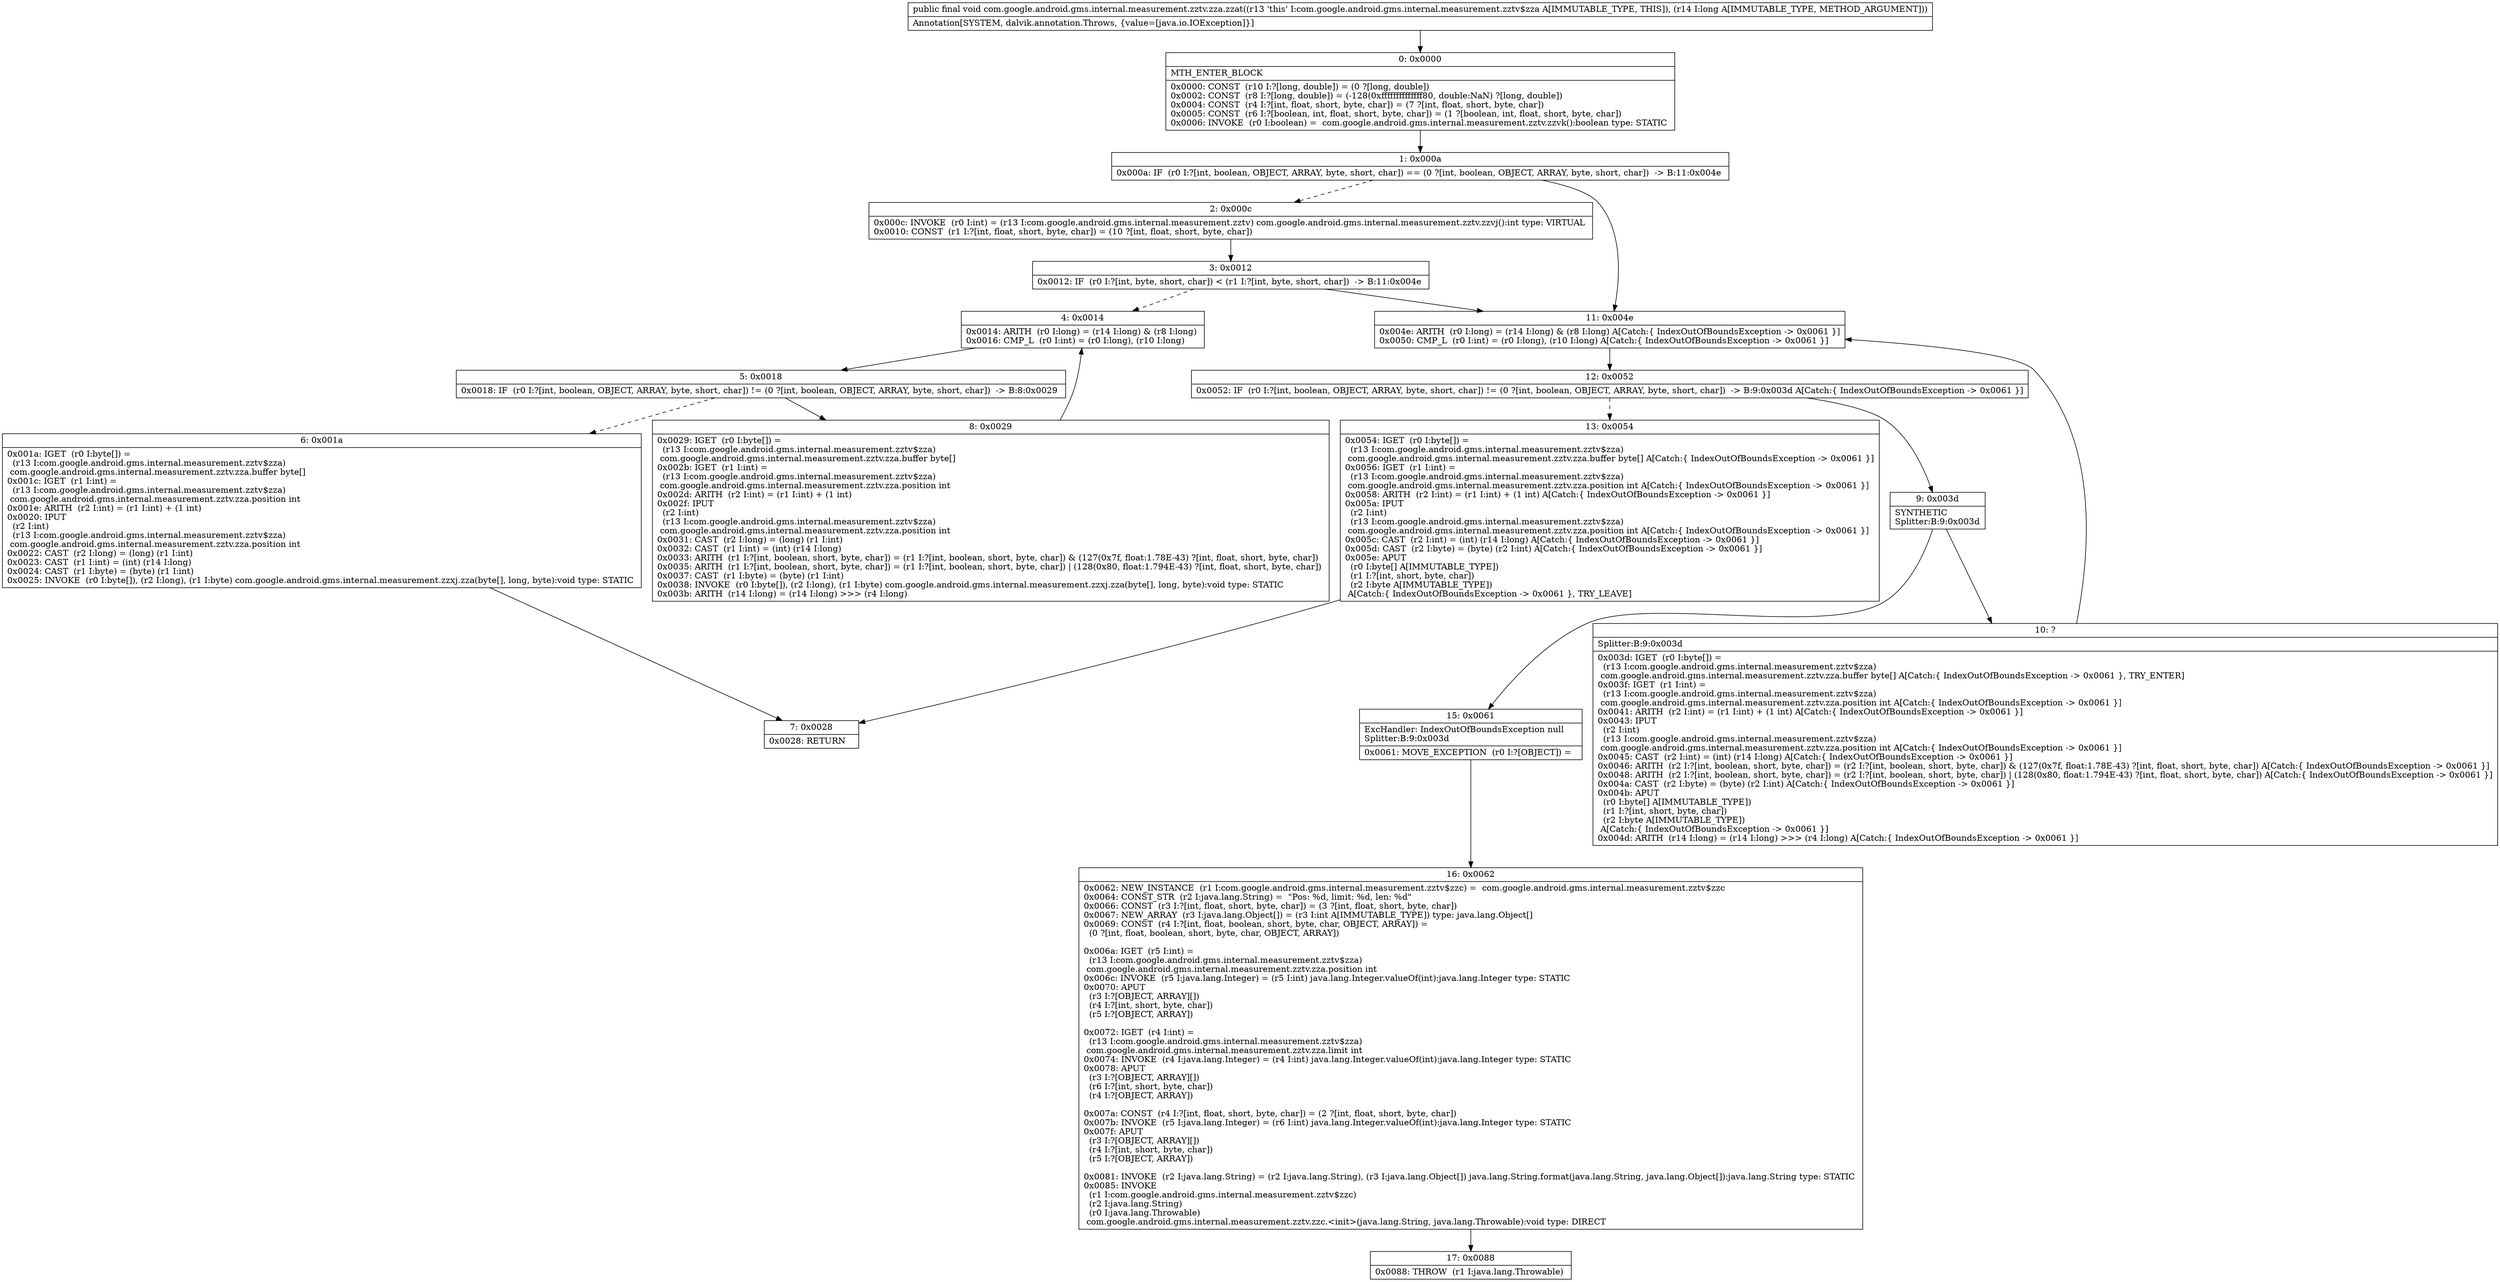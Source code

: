digraph "CFG forcom.google.android.gms.internal.measurement.zztv.zza.zzat(J)V" {
Node_0 [shape=record,label="{0\:\ 0x0000|MTH_ENTER_BLOCK\l|0x0000: CONST  (r10 I:?[long, double]) = (0 ?[long, double]) \l0x0002: CONST  (r8 I:?[long, double]) = (\-128(0xffffffffffffff80, double:NaN) ?[long, double]) \l0x0004: CONST  (r4 I:?[int, float, short, byte, char]) = (7 ?[int, float, short, byte, char]) \l0x0005: CONST  (r6 I:?[boolean, int, float, short, byte, char]) = (1 ?[boolean, int, float, short, byte, char]) \l0x0006: INVOKE  (r0 I:boolean) =  com.google.android.gms.internal.measurement.zztv.zzvk():boolean type: STATIC \l}"];
Node_1 [shape=record,label="{1\:\ 0x000a|0x000a: IF  (r0 I:?[int, boolean, OBJECT, ARRAY, byte, short, char]) == (0 ?[int, boolean, OBJECT, ARRAY, byte, short, char])  \-\> B:11:0x004e \l}"];
Node_2 [shape=record,label="{2\:\ 0x000c|0x000c: INVOKE  (r0 I:int) = (r13 I:com.google.android.gms.internal.measurement.zztv) com.google.android.gms.internal.measurement.zztv.zzvj():int type: VIRTUAL \l0x0010: CONST  (r1 I:?[int, float, short, byte, char]) = (10 ?[int, float, short, byte, char]) \l}"];
Node_3 [shape=record,label="{3\:\ 0x0012|0x0012: IF  (r0 I:?[int, byte, short, char]) \< (r1 I:?[int, byte, short, char])  \-\> B:11:0x004e \l}"];
Node_4 [shape=record,label="{4\:\ 0x0014|0x0014: ARITH  (r0 I:long) = (r14 I:long) & (r8 I:long) \l0x0016: CMP_L  (r0 I:int) = (r0 I:long), (r10 I:long) \l}"];
Node_5 [shape=record,label="{5\:\ 0x0018|0x0018: IF  (r0 I:?[int, boolean, OBJECT, ARRAY, byte, short, char]) != (0 ?[int, boolean, OBJECT, ARRAY, byte, short, char])  \-\> B:8:0x0029 \l}"];
Node_6 [shape=record,label="{6\:\ 0x001a|0x001a: IGET  (r0 I:byte[]) = \l  (r13 I:com.google.android.gms.internal.measurement.zztv$zza)\l com.google.android.gms.internal.measurement.zztv.zza.buffer byte[] \l0x001c: IGET  (r1 I:int) = \l  (r13 I:com.google.android.gms.internal.measurement.zztv$zza)\l com.google.android.gms.internal.measurement.zztv.zza.position int \l0x001e: ARITH  (r2 I:int) = (r1 I:int) + (1 int) \l0x0020: IPUT  \l  (r2 I:int)\l  (r13 I:com.google.android.gms.internal.measurement.zztv$zza)\l com.google.android.gms.internal.measurement.zztv.zza.position int \l0x0022: CAST  (r2 I:long) = (long) (r1 I:int) \l0x0023: CAST  (r1 I:int) = (int) (r14 I:long) \l0x0024: CAST  (r1 I:byte) = (byte) (r1 I:int) \l0x0025: INVOKE  (r0 I:byte[]), (r2 I:long), (r1 I:byte) com.google.android.gms.internal.measurement.zzxj.zza(byte[], long, byte):void type: STATIC \l}"];
Node_7 [shape=record,label="{7\:\ 0x0028|0x0028: RETURN   \l}"];
Node_8 [shape=record,label="{8\:\ 0x0029|0x0029: IGET  (r0 I:byte[]) = \l  (r13 I:com.google.android.gms.internal.measurement.zztv$zza)\l com.google.android.gms.internal.measurement.zztv.zza.buffer byte[] \l0x002b: IGET  (r1 I:int) = \l  (r13 I:com.google.android.gms.internal.measurement.zztv$zza)\l com.google.android.gms.internal.measurement.zztv.zza.position int \l0x002d: ARITH  (r2 I:int) = (r1 I:int) + (1 int) \l0x002f: IPUT  \l  (r2 I:int)\l  (r13 I:com.google.android.gms.internal.measurement.zztv$zza)\l com.google.android.gms.internal.measurement.zztv.zza.position int \l0x0031: CAST  (r2 I:long) = (long) (r1 I:int) \l0x0032: CAST  (r1 I:int) = (int) (r14 I:long) \l0x0033: ARITH  (r1 I:?[int, boolean, short, byte, char]) = (r1 I:?[int, boolean, short, byte, char]) & (127(0x7f, float:1.78E\-43) ?[int, float, short, byte, char]) \l0x0035: ARITH  (r1 I:?[int, boolean, short, byte, char]) = (r1 I:?[int, boolean, short, byte, char]) \| (128(0x80, float:1.794E\-43) ?[int, float, short, byte, char]) \l0x0037: CAST  (r1 I:byte) = (byte) (r1 I:int) \l0x0038: INVOKE  (r0 I:byte[]), (r2 I:long), (r1 I:byte) com.google.android.gms.internal.measurement.zzxj.zza(byte[], long, byte):void type: STATIC \l0x003b: ARITH  (r14 I:long) = (r14 I:long) \>\>\> (r4 I:long) \l}"];
Node_9 [shape=record,label="{9\:\ 0x003d|SYNTHETIC\lSplitter:B:9:0x003d\l}"];
Node_10 [shape=record,label="{10\:\ ?|Splitter:B:9:0x003d\l|0x003d: IGET  (r0 I:byte[]) = \l  (r13 I:com.google.android.gms.internal.measurement.zztv$zza)\l com.google.android.gms.internal.measurement.zztv.zza.buffer byte[] A[Catch:\{ IndexOutOfBoundsException \-\> 0x0061 \}, TRY_ENTER]\l0x003f: IGET  (r1 I:int) = \l  (r13 I:com.google.android.gms.internal.measurement.zztv$zza)\l com.google.android.gms.internal.measurement.zztv.zza.position int A[Catch:\{ IndexOutOfBoundsException \-\> 0x0061 \}]\l0x0041: ARITH  (r2 I:int) = (r1 I:int) + (1 int) A[Catch:\{ IndexOutOfBoundsException \-\> 0x0061 \}]\l0x0043: IPUT  \l  (r2 I:int)\l  (r13 I:com.google.android.gms.internal.measurement.zztv$zza)\l com.google.android.gms.internal.measurement.zztv.zza.position int A[Catch:\{ IndexOutOfBoundsException \-\> 0x0061 \}]\l0x0045: CAST  (r2 I:int) = (int) (r14 I:long) A[Catch:\{ IndexOutOfBoundsException \-\> 0x0061 \}]\l0x0046: ARITH  (r2 I:?[int, boolean, short, byte, char]) = (r2 I:?[int, boolean, short, byte, char]) & (127(0x7f, float:1.78E\-43) ?[int, float, short, byte, char]) A[Catch:\{ IndexOutOfBoundsException \-\> 0x0061 \}]\l0x0048: ARITH  (r2 I:?[int, boolean, short, byte, char]) = (r2 I:?[int, boolean, short, byte, char]) \| (128(0x80, float:1.794E\-43) ?[int, float, short, byte, char]) A[Catch:\{ IndexOutOfBoundsException \-\> 0x0061 \}]\l0x004a: CAST  (r2 I:byte) = (byte) (r2 I:int) A[Catch:\{ IndexOutOfBoundsException \-\> 0x0061 \}]\l0x004b: APUT  \l  (r0 I:byte[] A[IMMUTABLE_TYPE])\l  (r1 I:?[int, short, byte, char])\l  (r2 I:byte A[IMMUTABLE_TYPE])\l A[Catch:\{ IndexOutOfBoundsException \-\> 0x0061 \}]\l0x004d: ARITH  (r14 I:long) = (r14 I:long) \>\>\> (r4 I:long) A[Catch:\{ IndexOutOfBoundsException \-\> 0x0061 \}]\l}"];
Node_11 [shape=record,label="{11\:\ 0x004e|0x004e: ARITH  (r0 I:long) = (r14 I:long) & (r8 I:long) A[Catch:\{ IndexOutOfBoundsException \-\> 0x0061 \}]\l0x0050: CMP_L  (r0 I:int) = (r0 I:long), (r10 I:long) A[Catch:\{ IndexOutOfBoundsException \-\> 0x0061 \}]\l}"];
Node_12 [shape=record,label="{12\:\ 0x0052|0x0052: IF  (r0 I:?[int, boolean, OBJECT, ARRAY, byte, short, char]) != (0 ?[int, boolean, OBJECT, ARRAY, byte, short, char])  \-\> B:9:0x003d A[Catch:\{ IndexOutOfBoundsException \-\> 0x0061 \}]\l}"];
Node_13 [shape=record,label="{13\:\ 0x0054|0x0054: IGET  (r0 I:byte[]) = \l  (r13 I:com.google.android.gms.internal.measurement.zztv$zza)\l com.google.android.gms.internal.measurement.zztv.zza.buffer byte[] A[Catch:\{ IndexOutOfBoundsException \-\> 0x0061 \}]\l0x0056: IGET  (r1 I:int) = \l  (r13 I:com.google.android.gms.internal.measurement.zztv$zza)\l com.google.android.gms.internal.measurement.zztv.zza.position int A[Catch:\{ IndexOutOfBoundsException \-\> 0x0061 \}]\l0x0058: ARITH  (r2 I:int) = (r1 I:int) + (1 int) A[Catch:\{ IndexOutOfBoundsException \-\> 0x0061 \}]\l0x005a: IPUT  \l  (r2 I:int)\l  (r13 I:com.google.android.gms.internal.measurement.zztv$zza)\l com.google.android.gms.internal.measurement.zztv.zza.position int A[Catch:\{ IndexOutOfBoundsException \-\> 0x0061 \}]\l0x005c: CAST  (r2 I:int) = (int) (r14 I:long) A[Catch:\{ IndexOutOfBoundsException \-\> 0x0061 \}]\l0x005d: CAST  (r2 I:byte) = (byte) (r2 I:int) A[Catch:\{ IndexOutOfBoundsException \-\> 0x0061 \}]\l0x005e: APUT  \l  (r0 I:byte[] A[IMMUTABLE_TYPE])\l  (r1 I:?[int, short, byte, char])\l  (r2 I:byte A[IMMUTABLE_TYPE])\l A[Catch:\{ IndexOutOfBoundsException \-\> 0x0061 \}, TRY_LEAVE]\l}"];
Node_15 [shape=record,label="{15\:\ 0x0061|ExcHandler: IndexOutOfBoundsException null\lSplitter:B:9:0x003d\l|0x0061: MOVE_EXCEPTION  (r0 I:?[OBJECT]) =  \l}"];
Node_16 [shape=record,label="{16\:\ 0x0062|0x0062: NEW_INSTANCE  (r1 I:com.google.android.gms.internal.measurement.zztv$zzc) =  com.google.android.gms.internal.measurement.zztv$zzc \l0x0064: CONST_STR  (r2 I:java.lang.String) =  \"Pos: %d, limit: %d, len: %d\" \l0x0066: CONST  (r3 I:?[int, float, short, byte, char]) = (3 ?[int, float, short, byte, char]) \l0x0067: NEW_ARRAY  (r3 I:java.lang.Object[]) = (r3 I:int A[IMMUTABLE_TYPE]) type: java.lang.Object[] \l0x0069: CONST  (r4 I:?[int, float, boolean, short, byte, char, OBJECT, ARRAY]) = \l  (0 ?[int, float, boolean, short, byte, char, OBJECT, ARRAY])\l \l0x006a: IGET  (r5 I:int) = \l  (r13 I:com.google.android.gms.internal.measurement.zztv$zza)\l com.google.android.gms.internal.measurement.zztv.zza.position int \l0x006c: INVOKE  (r5 I:java.lang.Integer) = (r5 I:int) java.lang.Integer.valueOf(int):java.lang.Integer type: STATIC \l0x0070: APUT  \l  (r3 I:?[OBJECT, ARRAY][])\l  (r4 I:?[int, short, byte, char])\l  (r5 I:?[OBJECT, ARRAY])\l \l0x0072: IGET  (r4 I:int) = \l  (r13 I:com.google.android.gms.internal.measurement.zztv$zza)\l com.google.android.gms.internal.measurement.zztv.zza.limit int \l0x0074: INVOKE  (r4 I:java.lang.Integer) = (r4 I:int) java.lang.Integer.valueOf(int):java.lang.Integer type: STATIC \l0x0078: APUT  \l  (r3 I:?[OBJECT, ARRAY][])\l  (r6 I:?[int, short, byte, char])\l  (r4 I:?[OBJECT, ARRAY])\l \l0x007a: CONST  (r4 I:?[int, float, short, byte, char]) = (2 ?[int, float, short, byte, char]) \l0x007b: INVOKE  (r5 I:java.lang.Integer) = (r6 I:int) java.lang.Integer.valueOf(int):java.lang.Integer type: STATIC \l0x007f: APUT  \l  (r3 I:?[OBJECT, ARRAY][])\l  (r4 I:?[int, short, byte, char])\l  (r5 I:?[OBJECT, ARRAY])\l \l0x0081: INVOKE  (r2 I:java.lang.String) = (r2 I:java.lang.String), (r3 I:java.lang.Object[]) java.lang.String.format(java.lang.String, java.lang.Object[]):java.lang.String type: STATIC \l0x0085: INVOKE  \l  (r1 I:com.google.android.gms.internal.measurement.zztv$zzc)\l  (r2 I:java.lang.String)\l  (r0 I:java.lang.Throwable)\l com.google.android.gms.internal.measurement.zztv.zzc.\<init\>(java.lang.String, java.lang.Throwable):void type: DIRECT \l}"];
Node_17 [shape=record,label="{17\:\ 0x0088|0x0088: THROW  (r1 I:java.lang.Throwable) \l}"];
MethodNode[shape=record,label="{public final void com.google.android.gms.internal.measurement.zztv.zza.zzat((r13 'this' I:com.google.android.gms.internal.measurement.zztv$zza A[IMMUTABLE_TYPE, THIS]), (r14 I:long A[IMMUTABLE_TYPE, METHOD_ARGUMENT]))  | Annotation[SYSTEM, dalvik.annotation.Throws, \{value=[java.io.IOException]\}]\l}"];
MethodNode -> Node_0;
Node_0 -> Node_1;
Node_1 -> Node_2[style=dashed];
Node_1 -> Node_11;
Node_2 -> Node_3;
Node_3 -> Node_4[style=dashed];
Node_3 -> Node_11;
Node_4 -> Node_5;
Node_5 -> Node_6[style=dashed];
Node_5 -> Node_8;
Node_6 -> Node_7;
Node_8 -> Node_4;
Node_9 -> Node_10;
Node_9 -> Node_15;
Node_10 -> Node_11;
Node_11 -> Node_12;
Node_12 -> Node_9;
Node_12 -> Node_13[style=dashed];
Node_13 -> Node_7;
Node_15 -> Node_16;
Node_16 -> Node_17;
}

